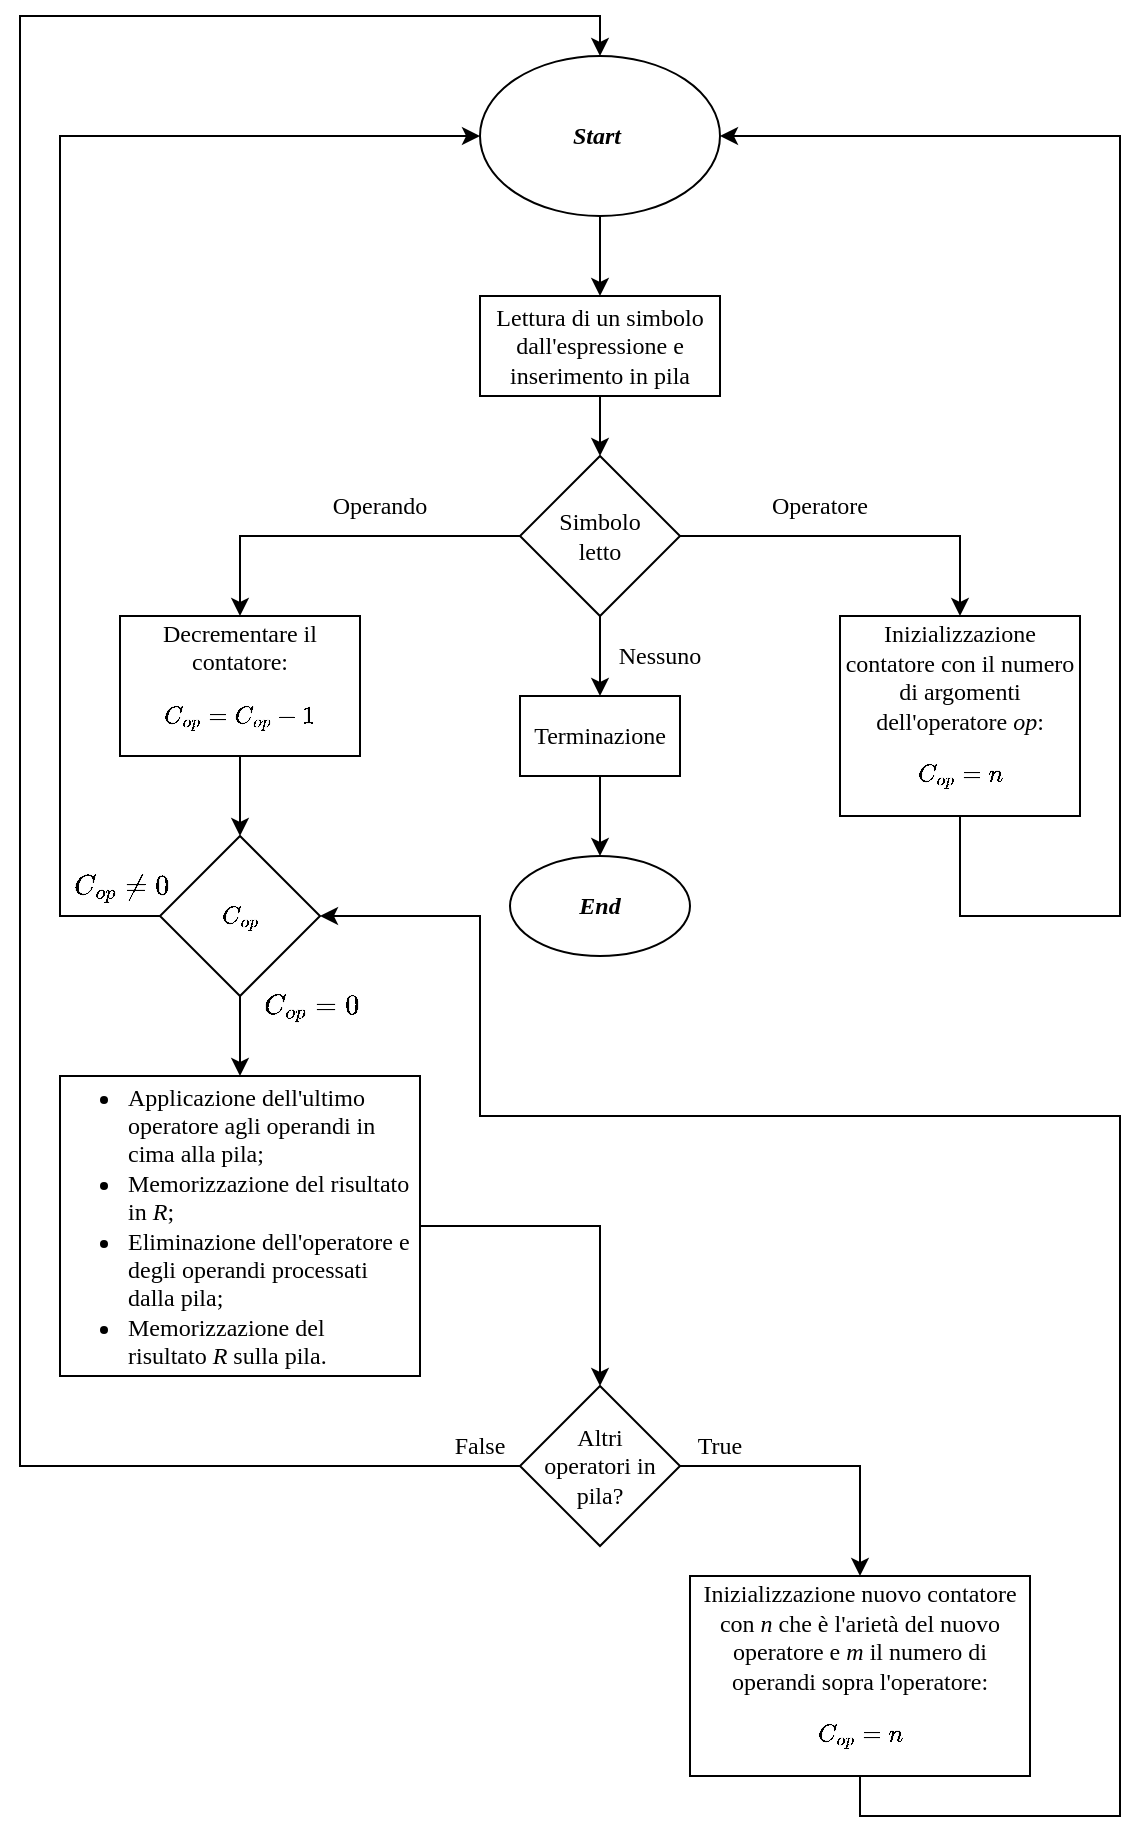 <mxfile version="20.7.4" type="device"><diagram id="-HaQzkWg78PWPSEWGTAF" name="Pagina-1"><mxGraphModel dx="1195" dy="1872" grid="1" gridSize="10" guides="1" tooltips="1" connect="1" arrows="1" fold="1" page="1" pageScale="1" pageWidth="827" pageHeight="1169" math="1" shadow="0"><root><mxCell id="0"/><mxCell id="1" parent="0"/><mxCell id="atfK5LxiM1ZPRSbT6eMP-2" style="edgeStyle=orthogonalEdgeStyle;rounded=0;orthogonalLoop=1;jettySize=auto;html=1;fontFamily=Times New Roman;" parent="1" source="atfK5LxiM1ZPRSbT6eMP-1" edge="1"><mxGeometry relative="1" as="geometry"><mxPoint x="420" y="120" as="targetPoint"/></mxGeometry></mxCell><mxCell id="atfK5LxiM1ZPRSbT6eMP-1" value="&lt;font face=&quot;Times New Roman&quot;&gt;Lettura di un simbolo dall'espressione e inserimento in pila&lt;/font&gt;" style="rounded=0;whiteSpace=wrap;html=1;" parent="1" vertex="1"><mxGeometry x="360" y="40" width="120" height="50" as="geometry"/></mxCell><mxCell id="atfK5LxiM1ZPRSbT6eMP-4" style="edgeStyle=orthogonalEdgeStyle;rounded=0;orthogonalLoop=1;jettySize=auto;html=1;fontFamily=Times New Roman;" parent="1" source="atfK5LxiM1ZPRSbT6eMP-3" edge="1"><mxGeometry relative="1" as="geometry"><mxPoint x="600" y="200" as="targetPoint"/><Array as="points"><mxPoint x="600" y="160"/></Array></mxGeometry></mxCell><mxCell id="atfK5LxiM1ZPRSbT6eMP-7" style="edgeStyle=orthogonalEdgeStyle;rounded=0;orthogonalLoop=1;jettySize=auto;html=1;fontFamily=Times New Roman;" parent="1" source="atfK5LxiM1ZPRSbT6eMP-3" edge="1"><mxGeometry relative="1" as="geometry"><mxPoint x="240" y="200.0" as="targetPoint"/><Array as="points"><mxPoint x="240" y="160"/></Array></mxGeometry></mxCell><mxCell id="atfK5LxiM1ZPRSbT6eMP-10" style="edgeStyle=orthogonalEdgeStyle;rounded=0;orthogonalLoop=1;jettySize=auto;html=1;fontFamily=Times New Roman;" parent="1" source="atfK5LxiM1ZPRSbT6eMP-3" edge="1"><mxGeometry relative="1" as="geometry"><mxPoint x="420" y="240" as="targetPoint"/></mxGeometry></mxCell><mxCell id="atfK5LxiM1ZPRSbT6eMP-3" value="Simbolo&lt;br&gt;letto" style="rhombus;whiteSpace=wrap;html=1;fontFamily=Times New Roman;" parent="1" vertex="1"><mxGeometry x="380" y="120" width="80" height="80" as="geometry"/></mxCell><mxCell id="atfK5LxiM1ZPRSbT6eMP-19" style="edgeStyle=orthogonalEdgeStyle;rounded=0;orthogonalLoop=1;jettySize=auto;html=1;fontFamily=Times New Roman;entryX=1;entryY=0.5;entryDx=0;entryDy=0;" parent="1" source="atfK5LxiM1ZPRSbT6eMP-5" target="atfK5LxiM1ZPRSbT6eMP-23" edge="1"><mxGeometry relative="1" as="geometry"><mxPoint x="600" y="580" as="targetPoint"/><Array as="points"><mxPoint x="600" y="350"/><mxPoint x="680" y="350"/><mxPoint x="680" y="-40"/></Array></mxGeometry></mxCell><mxCell id="atfK5LxiM1ZPRSbT6eMP-5" value="Inizializzazione contatore con il numero di argomenti dell'operatore &lt;i&gt;op&lt;/i&gt;:&lt;br&gt;$$C_{op} = n$$" style="rounded=0;whiteSpace=wrap;html=1;fontFamily=Times New Roman;" parent="1" vertex="1"><mxGeometry x="540" y="200" width="120" height="100" as="geometry"/></mxCell><mxCell id="atfK5LxiM1ZPRSbT6eMP-6" value="Operatore" style="text;html=1;strokeColor=none;fillColor=none;align=center;verticalAlign=middle;whiteSpace=wrap;rounded=0;fontFamily=Times New Roman;" parent="1" vertex="1"><mxGeometry x="500" y="130" width="60" height="30" as="geometry"/></mxCell><mxCell id="giQfMkXTHFe_zdbStHzj-1" style="edgeStyle=orthogonalEdgeStyle;rounded=0;orthogonalLoop=1;jettySize=auto;html=1;entryX=0.5;entryY=0;entryDx=0;entryDy=0;" edge="1" parent="1" source="atfK5LxiM1ZPRSbT6eMP-8" target="Rmr4iGtI3zlu1QMw-zHg-1"><mxGeometry relative="1" as="geometry"/></mxCell><mxCell id="atfK5LxiM1ZPRSbT6eMP-8" value="Decrementare il contatore:&lt;br&gt;$$C_{op} = C_{op} - 1$$" style="rounded=0;whiteSpace=wrap;html=1;fontFamily=Times New Roman;" parent="1" vertex="1"><mxGeometry x="180" y="200" width="120" height="70" as="geometry"/></mxCell><mxCell id="atfK5LxiM1ZPRSbT6eMP-9" value="Operando" style="text;html=1;strokeColor=none;fillColor=none;align=center;verticalAlign=middle;whiteSpace=wrap;rounded=0;fontFamily=Times New Roman;" parent="1" vertex="1"><mxGeometry x="280" y="130" width="60" height="30" as="geometry"/></mxCell><mxCell id="atfK5LxiM1ZPRSbT6eMP-26" style="edgeStyle=orthogonalEdgeStyle;rounded=0;orthogonalLoop=1;jettySize=auto;html=1;entryX=0.5;entryY=0;entryDx=0;entryDy=0;fontFamily=Times New Roman;" parent="1" source="atfK5LxiM1ZPRSbT6eMP-11" target="atfK5LxiM1ZPRSbT6eMP-25" edge="1"><mxGeometry relative="1" as="geometry"/></mxCell><mxCell id="atfK5LxiM1ZPRSbT6eMP-11" value="Terminazione" style="rounded=0;whiteSpace=wrap;html=1;fontFamily=Times New Roman;" parent="1" vertex="1"><mxGeometry x="380" y="240" width="80" height="40" as="geometry"/></mxCell><mxCell id="atfK5LxiM1ZPRSbT6eMP-12" value="Nessuno" style="text;html=1;strokeColor=none;fillColor=none;align=center;verticalAlign=middle;whiteSpace=wrap;rounded=0;fontFamily=Times New Roman;" parent="1" vertex="1"><mxGeometry x="420" y="205" width="60" height="30" as="geometry"/></mxCell><mxCell id="atfK5LxiM1ZPRSbT6eMP-24" style="edgeStyle=orthogonalEdgeStyle;rounded=0;orthogonalLoop=1;jettySize=auto;html=1;entryX=0.5;entryY=0;entryDx=0;entryDy=0;fontFamily=Times New Roman;" parent="1" source="atfK5LxiM1ZPRSbT6eMP-23" target="atfK5LxiM1ZPRSbT6eMP-1" edge="1"><mxGeometry relative="1" as="geometry"/></mxCell><mxCell id="atfK5LxiM1ZPRSbT6eMP-23" value="&lt;i&gt;&lt;b&gt;Start&amp;nbsp;&lt;/b&gt;&lt;/i&gt;" style="ellipse;whiteSpace=wrap;html=1;fontFamily=Times New Roman;" parent="1" vertex="1"><mxGeometry x="360" y="-80" width="120" height="80" as="geometry"/></mxCell><mxCell id="atfK5LxiM1ZPRSbT6eMP-25" value="&lt;i&gt;&lt;b&gt;End&lt;/b&gt;&lt;/i&gt;" style="ellipse;whiteSpace=wrap;html=1;fontFamily=Times New Roman;" parent="1" vertex="1"><mxGeometry x="375" y="320" width="90" height="50" as="geometry"/></mxCell><mxCell id="Rmr4iGtI3zlu1QMw-zHg-2" style="edgeStyle=orthogonalEdgeStyle;rounded=0;orthogonalLoop=1;jettySize=auto;html=1;entryX=0.5;entryY=0;entryDx=0;entryDy=0;" parent="1" source="Rmr4iGtI3zlu1QMw-zHg-1" edge="1" target="Rmr4iGtI3zlu1QMw-zHg-6"><mxGeometry relative="1" as="geometry"><mxPoint x="240" y="440" as="targetPoint"/></mxGeometry></mxCell><mxCell id="Rmr4iGtI3zlu1QMw-zHg-4" style="edgeStyle=orthogonalEdgeStyle;rounded=0;orthogonalLoop=1;jettySize=auto;html=1;entryX=0;entryY=0.5;entryDx=0;entryDy=0;exitX=0;exitY=0.5;exitDx=0;exitDy=0;" parent="1" source="Rmr4iGtI3zlu1QMw-zHg-1" target="atfK5LxiM1ZPRSbT6eMP-23" edge="1"><mxGeometry relative="1" as="geometry"><Array as="points"><mxPoint x="150" y="350"/><mxPoint x="150" y="-40"/></Array></mxGeometry></mxCell><mxCell id="Rmr4iGtI3zlu1QMw-zHg-1" value="$$C_{op}$$" style="rhombus;whiteSpace=wrap;html=1;fontFamily=Times New Roman;" parent="1" vertex="1"><mxGeometry x="200" y="310" width="80" height="80" as="geometry"/></mxCell><mxCell id="Rmr4iGtI3zlu1QMw-zHg-3" value="$$C_{op} = 0$$" style="text;html=1;align=center;verticalAlign=middle;resizable=0;points=[];autosize=1;strokeColor=none;fillColor=none;" parent="1" vertex="1"><mxGeometry x="220" y="380" width="110" height="30" as="geometry"/></mxCell><mxCell id="Rmr4iGtI3zlu1QMw-zHg-5" value="$$C_{op} \ne 0$$" style="text;html=1;align=center;verticalAlign=middle;resizable=0;points=[];autosize=1;strokeColor=none;fillColor=none;" parent="1" vertex="1"><mxGeometry x="120" y="320" width="120" height="30" as="geometry"/></mxCell><mxCell id="Rmr4iGtI3zlu1QMw-zHg-7" style="edgeStyle=orthogonalEdgeStyle;rounded=0;orthogonalLoop=1;jettySize=auto;html=1;" parent="1" source="Rmr4iGtI3zlu1QMw-zHg-6" target="Rmr4iGtI3zlu1QMw-zHg-8" edge="1"><mxGeometry relative="1" as="geometry"><mxPoint x="240" y="560" as="targetPoint"/></mxGeometry></mxCell><mxCell id="Rmr4iGtI3zlu1QMw-zHg-6" value="&lt;ul&gt;&lt;li&gt;&lt;div style=&quot;&quot;&gt;&lt;span style=&quot;background-color: initial;&quot;&gt;Applicazione dell'ultimo operatore agli operandi in cima alla pila;&lt;/span&gt;&lt;/div&gt;&lt;/li&gt;&lt;li&gt;&lt;div style=&quot;&quot;&gt;&lt;span style=&quot;background-color: initial;&quot;&gt;Memorizzazione del risultato in&amp;nbsp;&lt;/span&gt;&lt;i style=&quot;background-color: initial;&quot;&gt;R&lt;/i&gt;&lt;span style=&quot;background-color: initial;&quot;&gt;;&lt;/span&gt;&lt;/div&gt;&lt;/li&gt;&lt;li&gt;&lt;div style=&quot;&quot;&gt;&lt;span style=&quot;background-color: initial;&quot;&gt;Eliminazione dell'operatore e degli operandi processati dalla pila;&lt;/span&gt;&lt;/div&gt;&lt;/li&gt;&lt;li&gt;&lt;div style=&quot;&quot;&gt;&lt;span style=&quot;background-color: initial;&quot;&gt;&lt;span style=&quot;background-color: initial;&quot;&gt;Memorizzazione del risultato&amp;nbsp;&lt;/span&gt;&lt;i style=&quot;background-color: initial;&quot;&gt;R&lt;/i&gt;&lt;span style=&quot;background-color: initial;&quot;&gt;&amp;nbsp;sulla pila.&lt;/span&gt;&lt;br&gt;&lt;/span&gt;&lt;/div&gt;&lt;/li&gt;&lt;/ul&gt;" style="rounded=0;whiteSpace=wrap;html=1;fontFamily=Times New Roman;align=left;spacing=2;spacingLeft=-8;" parent="1" vertex="1"><mxGeometry x="150" y="430" width="180" height="150" as="geometry"/></mxCell><mxCell id="giQfMkXTHFe_zdbStHzj-6" style="edgeStyle=orthogonalEdgeStyle;rounded=0;orthogonalLoop=1;jettySize=auto;html=1;entryX=0.5;entryY=0;entryDx=0;entryDy=0;fontFamily=Times New Roman;" edge="1" parent="1" source="Rmr4iGtI3zlu1QMw-zHg-8" target="giQfMkXTHFe_zdbStHzj-4"><mxGeometry relative="1" as="geometry"><Array as="points"><mxPoint x="550" y="625"/><mxPoint x="550" y="680"/></Array></mxGeometry></mxCell><mxCell id="giQfMkXTHFe_zdbStHzj-7" style="edgeStyle=orthogonalEdgeStyle;rounded=0;orthogonalLoop=1;jettySize=auto;html=1;fontFamily=Times New Roman;entryX=0.5;entryY=0;entryDx=0;entryDy=0;" edge="1" parent="1" source="Rmr4iGtI3zlu1QMw-zHg-8" target="atfK5LxiM1ZPRSbT6eMP-23"><mxGeometry relative="1" as="geometry"><mxPoint x="130" y="30" as="targetPoint"/><Array as="points"><mxPoint x="130" y="625"/><mxPoint x="130" y="-100"/><mxPoint x="420" y="-100"/></Array></mxGeometry></mxCell><mxCell id="Rmr4iGtI3zlu1QMw-zHg-8" value="&lt;font face=&quot;Times New Roman&quot;&gt;Altri&lt;br&gt;operatori in pila?&lt;/font&gt;" style="rhombus;whiteSpace=wrap;html=1;" parent="1" vertex="1"><mxGeometry x="380" y="585" width="80" height="80" as="geometry"/></mxCell><mxCell id="giQfMkXTHFe_zdbStHzj-2" value="&lt;font face=&quot;Times New Roman&quot;&gt;True&lt;/font&gt;" style="text;html=1;strokeColor=none;fillColor=none;align=center;verticalAlign=middle;whiteSpace=wrap;rounded=0;" vertex="1" parent="1"><mxGeometry x="450" y="600" width="60" height="30" as="geometry"/></mxCell><mxCell id="giQfMkXTHFe_zdbStHzj-10" style="edgeStyle=orthogonalEdgeStyle;rounded=0;orthogonalLoop=1;jettySize=auto;html=1;entryX=1;entryY=0.5;entryDx=0;entryDy=0;fontFamily=Times New Roman;exitX=0.5;exitY=1;exitDx=0;exitDy=0;" edge="1" parent="1" source="giQfMkXTHFe_zdbStHzj-4" target="Rmr4iGtI3zlu1QMw-zHg-1"><mxGeometry relative="1" as="geometry"><Array as="points"><mxPoint x="550" y="800"/><mxPoint x="680" y="800"/><mxPoint x="680" y="450"/><mxPoint x="360" y="450"/><mxPoint x="360" y="350"/></Array></mxGeometry></mxCell><mxCell id="giQfMkXTHFe_zdbStHzj-4" value="Inizializzazione nuovo contatore con &lt;i&gt;n &lt;/i&gt;che è l'arietà del nuovo operatore e &lt;i&gt;m&lt;/i&gt;&amp;nbsp;il numero di operandi sopra l'operatore:&lt;br&gt;$$C_{op} = n$$" style="rounded=0;whiteSpace=wrap;html=1;fontFamily=Times New Roman;" vertex="1" parent="1"><mxGeometry x="465" y="680" width="170" height="100" as="geometry"/></mxCell><mxCell id="giQfMkXTHFe_zdbStHzj-8" value="&lt;font face=&quot;Times New Roman&quot;&gt;False&lt;/font&gt;" style="text;html=1;strokeColor=none;fillColor=none;align=center;verticalAlign=middle;whiteSpace=wrap;rounded=0;" vertex="1" parent="1"><mxGeometry x="330" y="600" width="60" height="30" as="geometry"/></mxCell></root></mxGraphModel></diagram></mxfile>